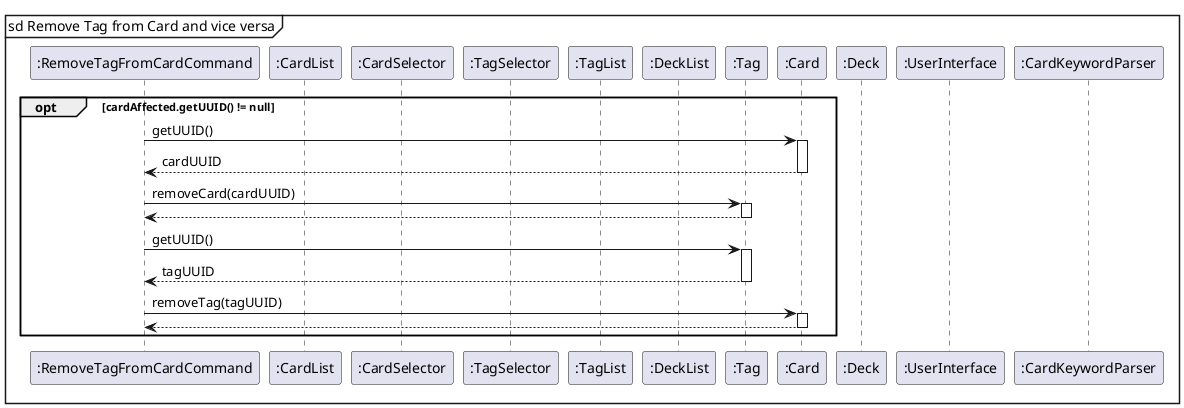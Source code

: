 @startuml
autoactivate on

mainframe sd Remove Tag from Card and vice versa

participant ":RemoveTagFromCardCommand" as RemoveTagFromCardCommand
participant ":TagList" as TagList
participant ":CardList" as CardList
participant ":CardSelector" as CardSelector
participant ":TagSelector" as TagSelector
participant ":TagList" as TagList
participant ":DeckList" as DeckList
participant ":Tag" as Tag
participant ":Card" as Card
participant ":Deck" as Deck
participant ":UserInterface" as UserInterface
participant ":CardKeywordParser" as CardKeywordParser

opt cardAffected.getUUID() != null
RemoveTagFromCardCommand -> Card : getUUID()
return cardUUID
RemoveTagFromCardCommand -> Tag : removeCard(cardUUID)
return
RemoveTagFromCardCommand -> Tag : getUUID()
return tagUUID
RemoveTagFromCardCommand -> Card : removeTag(tagUUID)
return

end
@enduml

